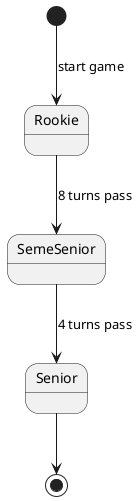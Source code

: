 @startuml

[*] --> Rookie: start game

Rookie --> SemeSenior : 8 turns pass

SemeSenior --> Senior: 4 turns pass

Senior --> [*]
@enduml
